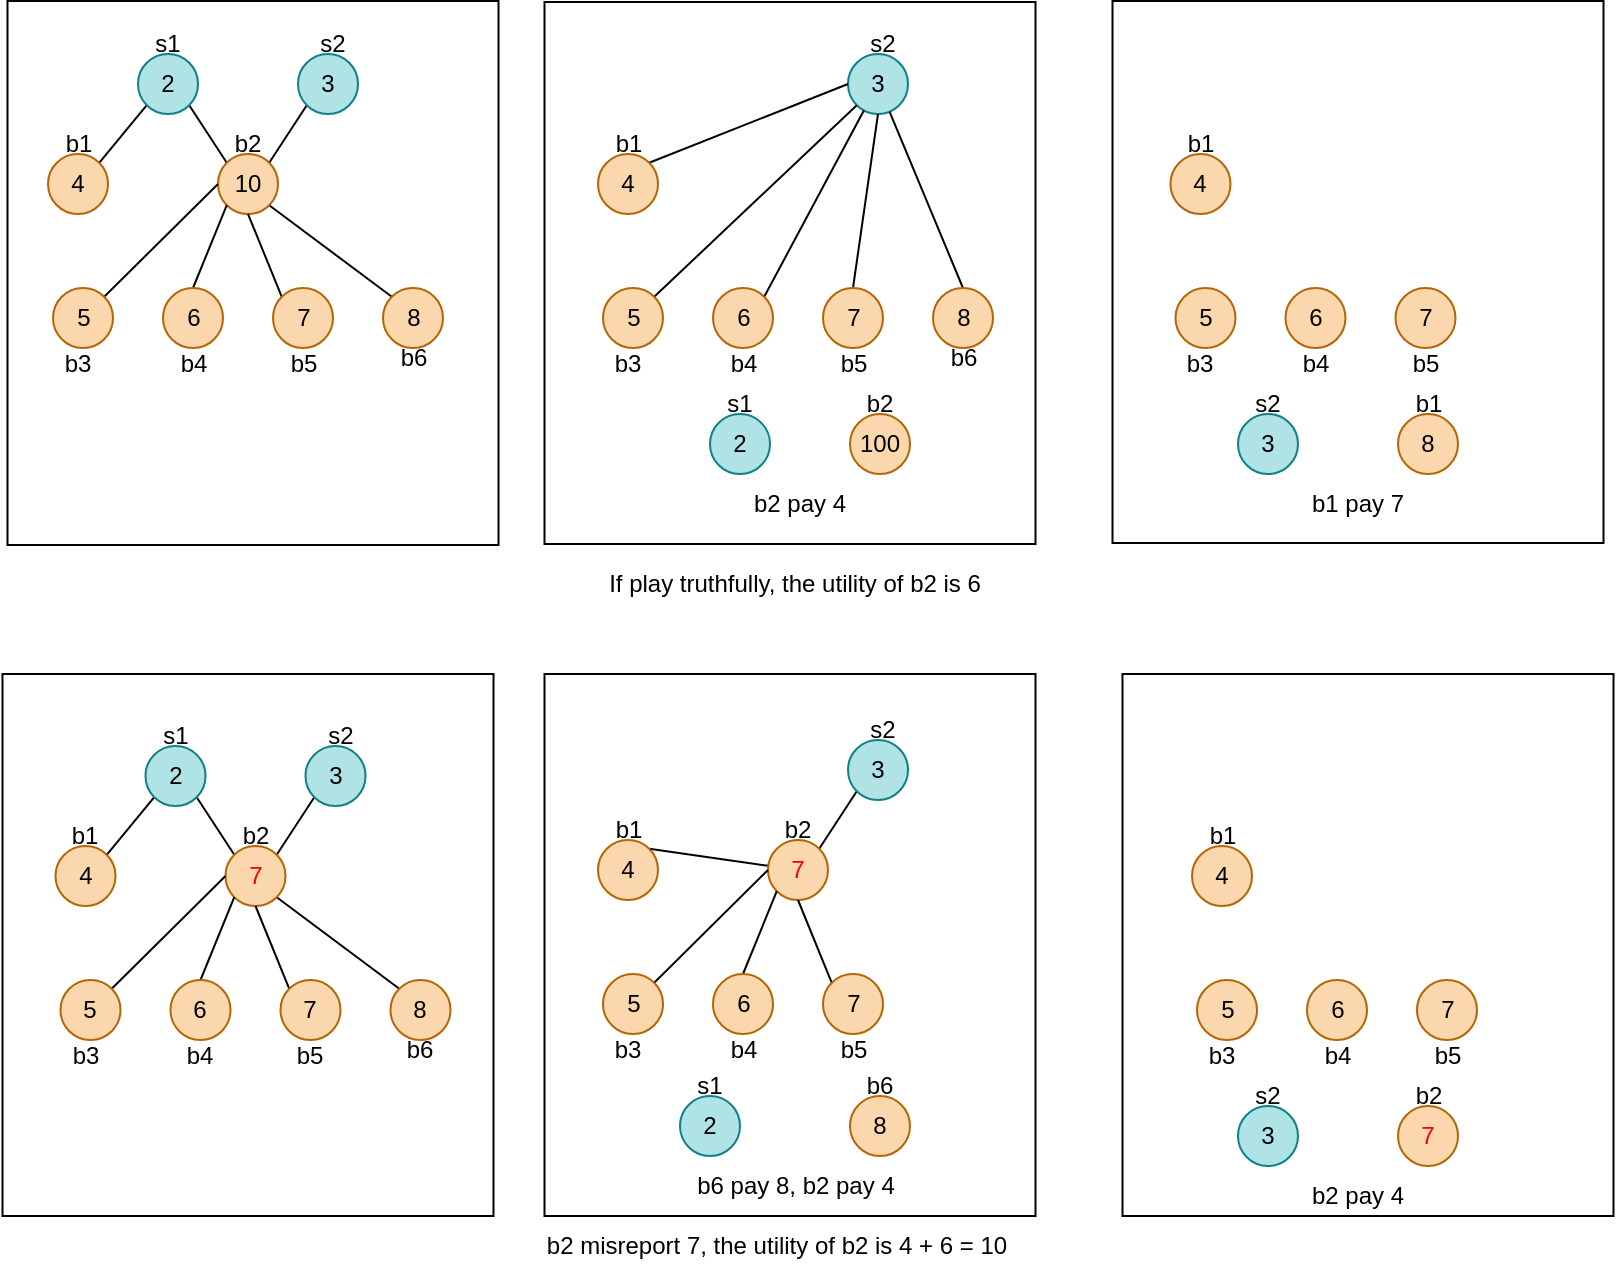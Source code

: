 <mxfile version="21.3.3" type="device">
  <diagram name="第 1 页" id="wvthFILTBOUqmScBSFpb">
    <mxGraphModel dx="1060" dy="656" grid="0" gridSize="10" guides="1" tooltips="1" connect="1" arrows="1" fold="1" page="1" pageScale="1" pageWidth="827" pageHeight="1169" math="0" shadow="0">
      <root>
        <mxCell id="0" />
        <mxCell id="1" parent="0" />
        <mxCell id="UP9Ip2jjHenDRTZqVHYI-155" value="" style="rounded=0;whiteSpace=wrap;html=1;fillColor=none;" vertex="1" parent="1">
          <mxGeometry x="282.25" y="350" width="245.5" height="271" as="geometry" />
        </mxCell>
        <mxCell id="UP9Ip2jjHenDRTZqVHYI-154" value="" style="rounded=0;whiteSpace=wrap;html=1;fillColor=none;" vertex="1" parent="1">
          <mxGeometry x="566.25" y="13.5" width="245.5" height="271" as="geometry" />
        </mxCell>
        <mxCell id="UP9Ip2jjHenDRTZqVHYI-153" value="" style="rounded=0;whiteSpace=wrap;html=1;fillColor=none;" vertex="1" parent="1">
          <mxGeometry x="282.25" y="14" width="245.5" height="271" as="geometry" />
        </mxCell>
        <mxCell id="UP9Ip2jjHenDRTZqVHYI-152" value="" style="rounded=0;whiteSpace=wrap;html=1;fillColor=none;" vertex="1" parent="1">
          <mxGeometry x="13.75" y="13.5" width="245.5" height="272" as="geometry" />
        </mxCell>
        <mxCell id="UP9Ip2jjHenDRTZqVHYI-157" value="" style="rounded=0;whiteSpace=wrap;html=1;fillColor=none;" vertex="1" parent="1">
          <mxGeometry x="571.25" y="350" width="245.5" height="271" as="geometry" />
        </mxCell>
        <mxCell id="UP9Ip2jjHenDRTZqVHYI-20" style="edgeStyle=none;rounded=0;orthogonalLoop=1;jettySize=auto;html=1;exitX=1;exitY=1;exitDx=0;exitDy=0;entryX=0;entryY=0;entryDx=0;entryDy=0;endArrow=none;endFill=0;" edge="1" parent="1" source="UP9Ip2jjHenDRTZqVHYI-1" target="UP9Ip2jjHenDRTZqVHYI-5">
          <mxGeometry relative="1" as="geometry" />
        </mxCell>
        <mxCell id="UP9Ip2jjHenDRTZqVHYI-21" style="edgeStyle=none;rounded=0;orthogonalLoop=1;jettySize=auto;html=1;exitX=0;exitY=1;exitDx=0;exitDy=0;entryX=1;entryY=0;entryDx=0;entryDy=0;endArrow=none;endFill=0;" edge="1" parent="1" source="UP9Ip2jjHenDRTZqVHYI-1" target="UP9Ip2jjHenDRTZqVHYI-6">
          <mxGeometry relative="1" as="geometry" />
        </mxCell>
        <mxCell id="UP9Ip2jjHenDRTZqVHYI-1" value="2" style="ellipse;whiteSpace=wrap;html=1;aspect=fixed;fillColor=#b0e3e6;strokeColor=#0e8088;" vertex="1" parent="1">
          <mxGeometry x="79" y="40" width="30" height="30" as="geometry" />
        </mxCell>
        <mxCell id="UP9Ip2jjHenDRTZqVHYI-18" style="edgeStyle=none;rounded=0;orthogonalLoop=1;jettySize=auto;html=1;exitX=0;exitY=1;exitDx=0;exitDy=0;entryX=1;entryY=0;entryDx=0;entryDy=0;endArrow=none;endFill=0;" edge="1" parent="1" source="UP9Ip2jjHenDRTZqVHYI-2" target="UP9Ip2jjHenDRTZqVHYI-5">
          <mxGeometry relative="1" as="geometry" />
        </mxCell>
        <mxCell id="UP9Ip2jjHenDRTZqVHYI-2" value="3" style="ellipse;whiteSpace=wrap;html=1;aspect=fixed;fillColor=#b0e3e6;strokeColor=#0e8088;" vertex="1" parent="1">
          <mxGeometry x="159" y="40" width="30" height="30" as="geometry" />
        </mxCell>
        <mxCell id="UP9Ip2jjHenDRTZqVHYI-3" value="s1" style="text;html=1;strokeColor=none;fillColor=none;align=center;verticalAlign=middle;whiteSpace=wrap;rounded=0;" vertex="1" parent="1">
          <mxGeometry x="64" y="20" width="60" height="30" as="geometry" />
        </mxCell>
        <mxCell id="UP9Ip2jjHenDRTZqVHYI-4" value="s2" style="text;html=1;strokeColor=none;fillColor=none;align=center;verticalAlign=middle;whiteSpace=wrap;rounded=0;" vertex="1" parent="1">
          <mxGeometry x="153" y="27" width="47" height="16" as="geometry" />
        </mxCell>
        <mxCell id="UP9Ip2jjHenDRTZqVHYI-25" style="rounded=0;orthogonalLoop=1;jettySize=auto;html=1;exitX=1;exitY=1;exitDx=0;exitDy=0;entryX=0;entryY=0;entryDx=0;entryDy=0;endArrow=none;endFill=0;" edge="1" parent="1" source="UP9Ip2jjHenDRTZqVHYI-5" target="UP9Ip2jjHenDRTZqVHYI-22">
          <mxGeometry relative="1" as="geometry" />
        </mxCell>
        <mxCell id="UP9Ip2jjHenDRTZqVHYI-5" value="10" style="ellipse;whiteSpace=wrap;html=1;aspect=fixed;fillColor=#fad7ac;strokeColor=#b46504;" vertex="1" parent="1">
          <mxGeometry x="119" y="90" width="30" height="30" as="geometry" />
        </mxCell>
        <mxCell id="UP9Ip2jjHenDRTZqVHYI-6" value="4" style="ellipse;whiteSpace=wrap;html=1;aspect=fixed;fillColor=#fad7ac;strokeColor=#b46504;" vertex="1" parent="1">
          <mxGeometry x="34" y="90" width="30" height="30" as="geometry" />
        </mxCell>
        <mxCell id="UP9Ip2jjHenDRTZqVHYI-8" value="b1" style="text;html=1;strokeColor=none;fillColor=none;align=center;verticalAlign=middle;whiteSpace=wrap;rounded=0;" vertex="1" parent="1">
          <mxGeometry x="36.5" y="80" width="25" height="10" as="geometry" />
        </mxCell>
        <mxCell id="UP9Ip2jjHenDRTZqVHYI-9" value="b2" style="text;html=1;strokeColor=none;fillColor=none;align=center;verticalAlign=middle;whiteSpace=wrap;rounded=0;" vertex="1" parent="1">
          <mxGeometry x="119" y="80" width="30" height="10" as="geometry" />
        </mxCell>
        <mxCell id="UP9Ip2jjHenDRTZqVHYI-22" value="8" style="ellipse;whiteSpace=wrap;html=1;aspect=fixed;fillColor=#fad7ac;strokeColor=#b46504;" vertex="1" parent="1">
          <mxGeometry x="201.5" y="157" width="30" height="30" as="geometry" />
        </mxCell>
        <mxCell id="UP9Ip2jjHenDRTZqVHYI-23" value="b6" style="text;html=1;strokeColor=none;fillColor=none;align=center;verticalAlign=middle;whiteSpace=wrap;rounded=0;" vertex="1" parent="1">
          <mxGeometry x="206.5" y="187" width="20" height="10" as="geometry" />
        </mxCell>
        <mxCell id="UP9Ip2jjHenDRTZqVHYI-43" value="100" style="ellipse;whiteSpace=wrap;html=1;aspect=fixed;fillColor=#fad7ac;strokeColor=#b46504;" vertex="1" parent="1">
          <mxGeometry x="435" y="220" width="30" height="30" as="geometry" />
        </mxCell>
        <mxCell id="UP9Ip2jjHenDRTZqVHYI-44" value="b2" style="text;html=1;strokeColor=none;fillColor=none;align=center;verticalAlign=middle;whiteSpace=wrap;rounded=0;" vertex="1" parent="1">
          <mxGeometry x="435" y="210" width="30" height="10" as="geometry" />
        </mxCell>
        <mxCell id="UP9Ip2jjHenDRTZqVHYI-47" value="2" style="ellipse;whiteSpace=wrap;html=1;aspect=fixed;fillColor=#b0e3e6;strokeColor=#0e8088;" vertex="1" parent="1">
          <mxGeometry x="365" y="220" width="30" height="30" as="geometry" />
        </mxCell>
        <mxCell id="UP9Ip2jjHenDRTZqVHYI-48" value="s1" style="text;html=1;strokeColor=none;fillColor=none;align=center;verticalAlign=middle;whiteSpace=wrap;rounded=0;" vertex="1" parent="1">
          <mxGeometry x="350" y="200" width="60" height="30" as="geometry" />
        </mxCell>
        <mxCell id="UP9Ip2jjHenDRTZqVHYI-49" value="b2 pay 4" style="text;html=1;strokeColor=none;fillColor=none;align=center;verticalAlign=middle;whiteSpace=wrap;rounded=0;" vertex="1" parent="1">
          <mxGeometry x="380" y="250" width="60" height="30" as="geometry" />
        </mxCell>
        <mxCell id="UP9Ip2jjHenDRTZqVHYI-72" value="3" style="ellipse;whiteSpace=wrap;html=1;aspect=fixed;fillColor=#b0e3e6;strokeColor=#0e8088;" vertex="1" parent="1">
          <mxGeometry x="629" y="220" width="30" height="30" as="geometry" />
        </mxCell>
        <mxCell id="UP9Ip2jjHenDRTZqVHYI-73" value="s2" style="text;html=1;strokeColor=none;fillColor=none;align=center;verticalAlign=middle;whiteSpace=wrap;rounded=0;" vertex="1" parent="1">
          <mxGeometry x="614" y="200" width="60" height="30" as="geometry" />
        </mxCell>
        <mxCell id="UP9Ip2jjHenDRTZqVHYI-74" value="8" style="ellipse;whiteSpace=wrap;html=1;aspect=fixed;fillColor=#fad7ac;strokeColor=#b46504;" vertex="1" parent="1">
          <mxGeometry x="709" y="220" width="30" height="30" as="geometry" />
        </mxCell>
        <mxCell id="UP9Ip2jjHenDRTZqVHYI-75" value="b1" style="text;html=1;strokeColor=none;fillColor=none;align=center;verticalAlign=middle;whiteSpace=wrap;rounded=0;" vertex="1" parent="1">
          <mxGeometry x="711.5" y="210" width="25" height="10" as="geometry" />
        </mxCell>
        <mxCell id="UP9Ip2jjHenDRTZqVHYI-76" value="b1 pay 7" style="text;html=1;strokeColor=none;fillColor=none;align=center;verticalAlign=middle;whiteSpace=wrap;rounded=0;" vertex="1" parent="1">
          <mxGeometry x="659" y="250" width="60" height="30" as="geometry" />
        </mxCell>
        <mxCell id="UP9Ip2jjHenDRTZqVHYI-79" value="If play truthfully, the utility of b2 is 6" style="text;html=1;strokeColor=none;fillColor=none;align=center;verticalAlign=middle;whiteSpace=wrap;rounded=0;" vertex="1" parent="1">
          <mxGeometry x="273" y="290" width="269" height="30" as="geometry" />
        </mxCell>
        <mxCell id="UP9Ip2jjHenDRTZqVHYI-120" value="3" style="ellipse;whiteSpace=wrap;html=1;aspect=fixed;fillColor=#b0e3e6;strokeColor=#0e8088;" vertex="1" parent="1">
          <mxGeometry x="629" y="566" width="30" height="30" as="geometry" />
        </mxCell>
        <mxCell id="UP9Ip2jjHenDRTZqVHYI-121" value="s2" style="text;html=1;strokeColor=none;fillColor=none;align=center;verticalAlign=middle;whiteSpace=wrap;rounded=0;" vertex="1" parent="1">
          <mxGeometry x="614" y="546" width="60" height="30" as="geometry" />
        </mxCell>
        <mxCell id="UP9Ip2jjHenDRTZqVHYI-122" value="&lt;font color=&quot;#ff0000&quot;&gt;7&lt;/font&gt;" style="ellipse;whiteSpace=wrap;html=1;aspect=fixed;fillColor=#fad7ac;strokeColor=#b46504;" vertex="1" parent="1">
          <mxGeometry x="709" y="566" width="30" height="30" as="geometry" />
        </mxCell>
        <mxCell id="UP9Ip2jjHenDRTZqVHYI-123" value="b2" style="text;html=1;strokeColor=none;fillColor=none;align=center;verticalAlign=middle;whiteSpace=wrap;rounded=0;" vertex="1" parent="1">
          <mxGeometry x="711.5" y="556" width="25" height="10" as="geometry" />
        </mxCell>
        <mxCell id="UP9Ip2jjHenDRTZqVHYI-124" value="b2 pay 4" style="text;html=1;strokeColor=none;fillColor=none;align=center;verticalAlign=middle;whiteSpace=wrap;rounded=0;" vertex="1" parent="1">
          <mxGeometry x="659" y="596" width="60" height="30" as="geometry" />
        </mxCell>
        <mxCell id="UP9Ip2jjHenDRTZqVHYI-143" value="2" style="ellipse;whiteSpace=wrap;html=1;aspect=fixed;fillColor=#b0e3e6;strokeColor=#0e8088;" vertex="1" parent="1">
          <mxGeometry x="350" y="561" width="30" height="30" as="geometry" />
        </mxCell>
        <mxCell id="UP9Ip2jjHenDRTZqVHYI-144" value="s1" style="text;html=1;strokeColor=none;fillColor=none;align=center;verticalAlign=middle;whiteSpace=wrap;rounded=0;" vertex="1" parent="1">
          <mxGeometry x="335" y="541" width="60" height="30" as="geometry" />
        </mxCell>
        <mxCell id="UP9Ip2jjHenDRTZqVHYI-145" value="8" style="ellipse;whiteSpace=wrap;html=1;aspect=fixed;fillColor=#fad7ac;strokeColor=#b46504;" vertex="1" parent="1">
          <mxGeometry x="435" y="561" width="30" height="30" as="geometry" />
        </mxCell>
        <mxCell id="UP9Ip2jjHenDRTZqVHYI-146" value="b6" style="text;html=1;strokeColor=none;fillColor=none;align=center;verticalAlign=middle;whiteSpace=wrap;rounded=0;" vertex="1" parent="1">
          <mxGeometry x="435" y="551" width="30" height="10" as="geometry" />
        </mxCell>
        <mxCell id="UP9Ip2jjHenDRTZqVHYI-147" value="b6 pay 8, b2 pay 4" style="text;html=1;strokeColor=none;fillColor=none;align=center;verticalAlign=middle;whiteSpace=wrap;rounded=0;" vertex="1" parent="1">
          <mxGeometry x="341" y="591" width="134" height="30" as="geometry" />
        </mxCell>
        <mxCell id="UP9Ip2jjHenDRTZqVHYI-151" value="b2 misreport 7, the utility of b2 is 4 + 6 = 10" style="text;html=1;strokeColor=none;fillColor=none;align=center;verticalAlign=middle;whiteSpace=wrap;rounded=0;" vertex="1" parent="1">
          <mxGeometry x="264" y="621" width="269" height="30" as="geometry" />
        </mxCell>
        <mxCell id="UP9Ip2jjHenDRTZqVHYI-156" value="" style="rounded=0;whiteSpace=wrap;html=1;fillColor=none;" vertex="1" parent="1">
          <mxGeometry x="11.25" y="350" width="245.5" height="271" as="geometry" />
        </mxCell>
        <mxCell id="UP9Ip2jjHenDRTZqVHYI-167" style="edgeStyle=none;rounded=0;orthogonalLoop=1;jettySize=auto;html=1;exitX=0;exitY=0;exitDx=0;exitDy=0;entryX=0.5;entryY=1;entryDx=0;entryDy=0;endArrow=none;endFill=0;" edge="1" parent="1" source="UP9Ip2jjHenDRTZqVHYI-160" target="UP9Ip2jjHenDRTZqVHYI-5">
          <mxGeometry relative="1" as="geometry" />
        </mxCell>
        <mxCell id="UP9Ip2jjHenDRTZqVHYI-160" value="7" style="ellipse;whiteSpace=wrap;html=1;aspect=fixed;fillColor=#fad7ac;strokeColor=#b46504;" vertex="1" parent="1">
          <mxGeometry x="146.5" y="157" width="30" height="30" as="geometry" />
        </mxCell>
        <mxCell id="UP9Ip2jjHenDRTZqVHYI-168" style="edgeStyle=none;rounded=0;orthogonalLoop=1;jettySize=auto;html=1;exitX=0.5;exitY=0;exitDx=0;exitDy=0;entryX=0;entryY=1;entryDx=0;entryDy=0;endArrow=none;endFill=0;" edge="1" parent="1" source="UP9Ip2jjHenDRTZqVHYI-161" target="UP9Ip2jjHenDRTZqVHYI-5">
          <mxGeometry relative="1" as="geometry" />
        </mxCell>
        <mxCell id="UP9Ip2jjHenDRTZqVHYI-161" value="6" style="ellipse;whiteSpace=wrap;html=1;aspect=fixed;fillColor=#fad7ac;strokeColor=#b46504;" vertex="1" parent="1">
          <mxGeometry x="91.5" y="157" width="30" height="30" as="geometry" />
        </mxCell>
        <mxCell id="UP9Ip2jjHenDRTZqVHYI-170" style="edgeStyle=none;rounded=0;orthogonalLoop=1;jettySize=auto;html=1;exitX=1;exitY=0;exitDx=0;exitDy=0;entryX=0;entryY=0.5;entryDx=0;entryDy=0;endArrow=none;endFill=0;" edge="1" parent="1" source="UP9Ip2jjHenDRTZqVHYI-162" target="UP9Ip2jjHenDRTZqVHYI-5">
          <mxGeometry relative="1" as="geometry" />
        </mxCell>
        <mxCell id="UP9Ip2jjHenDRTZqVHYI-162" value="5" style="ellipse;whiteSpace=wrap;html=1;aspect=fixed;fillColor=#fad7ac;strokeColor=#b46504;" vertex="1" parent="1">
          <mxGeometry x="36.5" y="157" width="30" height="30" as="geometry" />
        </mxCell>
        <mxCell id="UP9Ip2jjHenDRTZqVHYI-163" value="b5" style="text;html=1;strokeColor=none;fillColor=none;align=center;verticalAlign=middle;whiteSpace=wrap;rounded=0;" vertex="1" parent="1">
          <mxGeometry x="151.5" y="190" width="20" height="10" as="geometry" />
        </mxCell>
        <mxCell id="UP9Ip2jjHenDRTZqVHYI-164" value="b4" style="text;html=1;strokeColor=none;fillColor=none;align=center;verticalAlign=middle;whiteSpace=wrap;rounded=0;" vertex="1" parent="1">
          <mxGeometry x="96.5" y="190" width="20" height="10" as="geometry" />
        </mxCell>
        <mxCell id="UP9Ip2jjHenDRTZqVHYI-165" value="b3" style="text;html=1;strokeColor=none;fillColor=none;align=center;verticalAlign=middle;whiteSpace=wrap;rounded=0;" vertex="1" parent="1">
          <mxGeometry x="39" y="190" width="20" height="10" as="geometry" />
        </mxCell>
        <mxCell id="UP9Ip2jjHenDRTZqVHYI-169" style="edgeStyle=none;rounded=0;orthogonalLoop=1;jettySize=auto;html=1;exitX=1;exitY=0;exitDx=0;exitDy=0;" edge="1" parent="1" source="UP9Ip2jjHenDRTZqVHYI-162" target="UP9Ip2jjHenDRTZqVHYI-162">
          <mxGeometry relative="1" as="geometry" />
        </mxCell>
        <mxCell id="UP9Ip2jjHenDRTZqVHYI-175" value="3" style="ellipse;whiteSpace=wrap;html=1;aspect=fixed;fillColor=#b0e3e6;strokeColor=#0e8088;" vertex="1" parent="1">
          <mxGeometry x="434" y="40" width="30" height="30" as="geometry" />
        </mxCell>
        <mxCell id="UP9Ip2jjHenDRTZqVHYI-177" value="s2" style="text;html=1;strokeColor=none;fillColor=none;align=center;verticalAlign=middle;whiteSpace=wrap;rounded=0;" vertex="1" parent="1">
          <mxGeometry x="428" y="27" width="47" height="16" as="geometry" />
        </mxCell>
        <mxCell id="UP9Ip2jjHenDRTZqVHYI-195" style="edgeStyle=none;rounded=0;orthogonalLoop=1;jettySize=auto;html=1;exitX=1;exitY=0;exitDx=0;exitDy=0;entryX=0;entryY=0.5;entryDx=0;entryDy=0;endArrow=none;endFill=0;" edge="1" parent="1" source="UP9Ip2jjHenDRTZqVHYI-180" target="UP9Ip2jjHenDRTZqVHYI-175">
          <mxGeometry relative="1" as="geometry" />
        </mxCell>
        <mxCell id="UP9Ip2jjHenDRTZqVHYI-180" value="4" style="ellipse;whiteSpace=wrap;html=1;aspect=fixed;fillColor=#fad7ac;strokeColor=#b46504;" vertex="1" parent="1">
          <mxGeometry x="309" y="90" width="30" height="30" as="geometry" />
        </mxCell>
        <mxCell id="UP9Ip2jjHenDRTZqVHYI-181" value="b1" style="text;html=1;strokeColor=none;fillColor=none;align=center;verticalAlign=middle;whiteSpace=wrap;rounded=0;" vertex="1" parent="1">
          <mxGeometry x="311.5" y="80" width="25" height="10" as="geometry" />
        </mxCell>
        <mxCell id="UP9Ip2jjHenDRTZqVHYI-199" style="edgeStyle=none;rounded=0;orthogonalLoop=1;jettySize=auto;html=1;exitX=0.5;exitY=0;exitDx=0;exitDy=0;endArrow=none;endFill=0;" edge="1" parent="1" source="UP9Ip2jjHenDRTZqVHYI-183" target="UP9Ip2jjHenDRTZqVHYI-175">
          <mxGeometry relative="1" as="geometry" />
        </mxCell>
        <mxCell id="UP9Ip2jjHenDRTZqVHYI-183" value="8" style="ellipse;whiteSpace=wrap;html=1;aspect=fixed;fillColor=#fad7ac;strokeColor=#b46504;" vertex="1" parent="1">
          <mxGeometry x="476.5" y="157" width="30" height="30" as="geometry" />
        </mxCell>
        <mxCell id="UP9Ip2jjHenDRTZqVHYI-184" value="b6" style="text;html=1;strokeColor=none;fillColor=none;align=center;verticalAlign=middle;whiteSpace=wrap;rounded=0;" vertex="1" parent="1">
          <mxGeometry x="481.5" y="187" width="20" height="10" as="geometry" />
        </mxCell>
        <mxCell id="UP9Ip2jjHenDRTZqVHYI-198" style="edgeStyle=none;rounded=0;orthogonalLoop=1;jettySize=auto;html=1;exitX=0.5;exitY=0;exitDx=0;exitDy=0;entryX=0.5;entryY=1;entryDx=0;entryDy=0;endArrow=none;endFill=0;" edge="1" parent="1" source="UP9Ip2jjHenDRTZqVHYI-186" target="UP9Ip2jjHenDRTZqVHYI-175">
          <mxGeometry relative="1" as="geometry" />
        </mxCell>
        <mxCell id="UP9Ip2jjHenDRTZqVHYI-186" value="7" style="ellipse;whiteSpace=wrap;html=1;aspect=fixed;fillColor=#fad7ac;strokeColor=#b46504;" vertex="1" parent="1">
          <mxGeometry x="421.5" y="157" width="30" height="30" as="geometry" />
        </mxCell>
        <mxCell id="UP9Ip2jjHenDRTZqVHYI-197" style="edgeStyle=none;rounded=0;orthogonalLoop=1;jettySize=auto;html=1;exitX=1;exitY=0;exitDx=0;exitDy=0;endArrow=none;endFill=0;" edge="1" parent="1" source="UP9Ip2jjHenDRTZqVHYI-188" target="UP9Ip2jjHenDRTZqVHYI-175">
          <mxGeometry relative="1" as="geometry" />
        </mxCell>
        <mxCell id="UP9Ip2jjHenDRTZqVHYI-188" value="6" style="ellipse;whiteSpace=wrap;html=1;aspect=fixed;fillColor=#fad7ac;strokeColor=#b46504;" vertex="1" parent="1">
          <mxGeometry x="366.5" y="157" width="30" height="30" as="geometry" />
        </mxCell>
        <mxCell id="UP9Ip2jjHenDRTZqVHYI-196" style="edgeStyle=none;rounded=0;orthogonalLoop=1;jettySize=auto;html=1;exitX=1;exitY=0;exitDx=0;exitDy=0;entryX=0;entryY=1;entryDx=0;entryDy=0;endArrow=none;endFill=0;" edge="1" parent="1" source="UP9Ip2jjHenDRTZqVHYI-190" target="UP9Ip2jjHenDRTZqVHYI-175">
          <mxGeometry relative="1" as="geometry" />
        </mxCell>
        <mxCell id="UP9Ip2jjHenDRTZqVHYI-190" value="5" style="ellipse;whiteSpace=wrap;html=1;aspect=fixed;fillColor=#fad7ac;strokeColor=#b46504;" vertex="1" parent="1">
          <mxGeometry x="311.5" y="157" width="30" height="30" as="geometry" />
        </mxCell>
        <mxCell id="UP9Ip2jjHenDRTZqVHYI-191" value="b5" style="text;html=1;strokeColor=none;fillColor=none;align=center;verticalAlign=middle;whiteSpace=wrap;rounded=0;" vertex="1" parent="1">
          <mxGeometry x="426.5" y="190" width="20" height="10" as="geometry" />
        </mxCell>
        <mxCell id="UP9Ip2jjHenDRTZqVHYI-192" value="b4" style="text;html=1;strokeColor=none;fillColor=none;align=center;verticalAlign=middle;whiteSpace=wrap;rounded=0;" vertex="1" parent="1">
          <mxGeometry x="371.5" y="190" width="20" height="10" as="geometry" />
        </mxCell>
        <mxCell id="UP9Ip2jjHenDRTZqVHYI-193" value="b3" style="text;html=1;strokeColor=none;fillColor=none;align=center;verticalAlign=middle;whiteSpace=wrap;rounded=0;" vertex="1" parent="1">
          <mxGeometry x="314" y="190" width="20" height="10" as="geometry" />
        </mxCell>
        <mxCell id="UP9Ip2jjHenDRTZqVHYI-194" style="edgeStyle=none;rounded=0;orthogonalLoop=1;jettySize=auto;html=1;exitX=1;exitY=0;exitDx=0;exitDy=0;" edge="1" parent="1" source="UP9Ip2jjHenDRTZqVHYI-190" target="UP9Ip2jjHenDRTZqVHYI-190">
          <mxGeometry relative="1" as="geometry" />
        </mxCell>
        <mxCell id="UP9Ip2jjHenDRTZqVHYI-207" value="4" style="ellipse;whiteSpace=wrap;html=1;aspect=fixed;fillColor=#fad7ac;strokeColor=#b46504;" vertex="1" parent="1">
          <mxGeometry x="595.25" y="90" width="30" height="30" as="geometry" />
        </mxCell>
        <mxCell id="UP9Ip2jjHenDRTZqVHYI-208" value="b1" style="text;html=1;strokeColor=none;fillColor=none;align=center;verticalAlign=middle;whiteSpace=wrap;rounded=0;" vertex="1" parent="1">
          <mxGeometry x="597.75" y="80" width="25" height="10" as="geometry" />
        </mxCell>
        <mxCell id="UP9Ip2jjHenDRTZqVHYI-213" value="7" style="ellipse;whiteSpace=wrap;html=1;aspect=fixed;fillColor=#fad7ac;strokeColor=#b46504;" vertex="1" parent="1">
          <mxGeometry x="707.75" y="157" width="30" height="30" as="geometry" />
        </mxCell>
        <mxCell id="UP9Ip2jjHenDRTZqVHYI-215" value="6" style="ellipse;whiteSpace=wrap;html=1;aspect=fixed;fillColor=#fad7ac;strokeColor=#b46504;" vertex="1" parent="1">
          <mxGeometry x="652.75" y="157" width="30" height="30" as="geometry" />
        </mxCell>
        <mxCell id="UP9Ip2jjHenDRTZqVHYI-217" value="5" style="ellipse;whiteSpace=wrap;html=1;aspect=fixed;fillColor=#fad7ac;strokeColor=#b46504;" vertex="1" parent="1">
          <mxGeometry x="597.75" y="157" width="30" height="30" as="geometry" />
        </mxCell>
        <mxCell id="UP9Ip2jjHenDRTZqVHYI-218" value="b5" style="text;html=1;strokeColor=none;fillColor=none;align=center;verticalAlign=middle;whiteSpace=wrap;rounded=0;" vertex="1" parent="1">
          <mxGeometry x="712.75" y="190" width="20" height="10" as="geometry" />
        </mxCell>
        <mxCell id="UP9Ip2jjHenDRTZqVHYI-219" value="b4" style="text;html=1;strokeColor=none;fillColor=none;align=center;verticalAlign=middle;whiteSpace=wrap;rounded=0;" vertex="1" parent="1">
          <mxGeometry x="657.75" y="190" width="20" height="10" as="geometry" />
        </mxCell>
        <mxCell id="UP9Ip2jjHenDRTZqVHYI-220" value="b3" style="text;html=1;strokeColor=none;fillColor=none;align=center;verticalAlign=middle;whiteSpace=wrap;rounded=0;" vertex="1" parent="1">
          <mxGeometry x="600.25" y="190" width="20" height="10" as="geometry" />
        </mxCell>
        <mxCell id="UP9Ip2jjHenDRTZqVHYI-221" style="edgeStyle=none;rounded=0;orthogonalLoop=1;jettySize=auto;html=1;exitX=1;exitY=0;exitDx=0;exitDy=0;" edge="1" parent="1" source="UP9Ip2jjHenDRTZqVHYI-217" target="UP9Ip2jjHenDRTZqVHYI-217">
          <mxGeometry relative="1" as="geometry" />
        </mxCell>
        <mxCell id="UP9Ip2jjHenDRTZqVHYI-240" style="edgeStyle=none;rounded=0;orthogonalLoop=1;jettySize=auto;html=1;exitX=1;exitY=1;exitDx=0;exitDy=0;entryX=0;entryY=0;entryDx=0;entryDy=0;endArrow=none;endFill=0;" edge="1" parent="1" source="UP9Ip2jjHenDRTZqVHYI-242" target="UP9Ip2jjHenDRTZqVHYI-248">
          <mxGeometry relative="1" as="geometry" />
        </mxCell>
        <mxCell id="UP9Ip2jjHenDRTZqVHYI-241" style="edgeStyle=none;rounded=0;orthogonalLoop=1;jettySize=auto;html=1;exitX=0;exitY=1;exitDx=0;exitDy=0;entryX=1;entryY=0;entryDx=0;entryDy=0;endArrow=none;endFill=0;" edge="1" parent="1" source="UP9Ip2jjHenDRTZqVHYI-242" target="UP9Ip2jjHenDRTZqVHYI-249">
          <mxGeometry relative="1" as="geometry" />
        </mxCell>
        <mxCell id="UP9Ip2jjHenDRTZqVHYI-242" value="2" style="ellipse;whiteSpace=wrap;html=1;aspect=fixed;fillColor=#b0e3e6;strokeColor=#0e8088;" vertex="1" parent="1">
          <mxGeometry x="82.75" y="386" width="30" height="30" as="geometry" />
        </mxCell>
        <mxCell id="UP9Ip2jjHenDRTZqVHYI-243" style="edgeStyle=none;rounded=0;orthogonalLoop=1;jettySize=auto;html=1;exitX=0;exitY=1;exitDx=0;exitDy=0;entryX=1;entryY=0;entryDx=0;entryDy=0;endArrow=none;endFill=0;" edge="1" parent="1" source="UP9Ip2jjHenDRTZqVHYI-244" target="UP9Ip2jjHenDRTZqVHYI-248">
          <mxGeometry relative="1" as="geometry" />
        </mxCell>
        <mxCell id="UP9Ip2jjHenDRTZqVHYI-244" value="3" style="ellipse;whiteSpace=wrap;html=1;aspect=fixed;fillColor=#b0e3e6;strokeColor=#0e8088;" vertex="1" parent="1">
          <mxGeometry x="162.75" y="386" width="30" height="30" as="geometry" />
        </mxCell>
        <mxCell id="UP9Ip2jjHenDRTZqVHYI-245" value="s1" style="text;html=1;strokeColor=none;fillColor=none;align=center;verticalAlign=middle;whiteSpace=wrap;rounded=0;" vertex="1" parent="1">
          <mxGeometry x="67.75" y="366" width="60" height="30" as="geometry" />
        </mxCell>
        <mxCell id="UP9Ip2jjHenDRTZqVHYI-246" value="s2" style="text;html=1;strokeColor=none;fillColor=none;align=center;verticalAlign=middle;whiteSpace=wrap;rounded=0;" vertex="1" parent="1">
          <mxGeometry x="156.75" y="373" width="47" height="16" as="geometry" />
        </mxCell>
        <mxCell id="UP9Ip2jjHenDRTZqVHYI-247" style="rounded=0;orthogonalLoop=1;jettySize=auto;html=1;exitX=1;exitY=1;exitDx=0;exitDy=0;entryX=0;entryY=0;entryDx=0;entryDy=0;endArrow=none;endFill=0;" edge="1" parent="1" source="UP9Ip2jjHenDRTZqVHYI-248" target="UP9Ip2jjHenDRTZqVHYI-252">
          <mxGeometry relative="1" as="geometry" />
        </mxCell>
        <mxCell id="UP9Ip2jjHenDRTZqVHYI-248" value="&lt;font color=&quot;#ff0000&quot;&gt;7&lt;/font&gt;" style="ellipse;whiteSpace=wrap;html=1;aspect=fixed;fillColor=#fad7ac;strokeColor=#b46504;" vertex="1" parent="1">
          <mxGeometry x="122.75" y="436" width="30" height="30" as="geometry" />
        </mxCell>
        <mxCell id="UP9Ip2jjHenDRTZqVHYI-249" value="4" style="ellipse;whiteSpace=wrap;html=1;aspect=fixed;fillColor=#fad7ac;strokeColor=#b46504;" vertex="1" parent="1">
          <mxGeometry x="37.75" y="436" width="30" height="30" as="geometry" />
        </mxCell>
        <mxCell id="UP9Ip2jjHenDRTZqVHYI-250" value="b1" style="text;html=1;strokeColor=none;fillColor=none;align=center;verticalAlign=middle;whiteSpace=wrap;rounded=0;" vertex="1" parent="1">
          <mxGeometry x="40.25" y="426" width="25" height="10" as="geometry" />
        </mxCell>
        <mxCell id="UP9Ip2jjHenDRTZqVHYI-251" value="b2" style="text;html=1;strokeColor=none;fillColor=none;align=center;verticalAlign=middle;whiteSpace=wrap;rounded=0;" vertex="1" parent="1">
          <mxGeometry x="122.75" y="426" width="30" height="10" as="geometry" />
        </mxCell>
        <mxCell id="UP9Ip2jjHenDRTZqVHYI-252" value="8" style="ellipse;whiteSpace=wrap;html=1;aspect=fixed;fillColor=#fad7ac;strokeColor=#b46504;" vertex="1" parent="1">
          <mxGeometry x="205.25" y="503" width="30" height="30" as="geometry" />
        </mxCell>
        <mxCell id="UP9Ip2jjHenDRTZqVHYI-253" value="b6" style="text;html=1;strokeColor=none;fillColor=none;align=center;verticalAlign=middle;whiteSpace=wrap;rounded=0;" vertex="1" parent="1">
          <mxGeometry x="210.25" y="533" width="20" height="10" as="geometry" />
        </mxCell>
        <mxCell id="UP9Ip2jjHenDRTZqVHYI-254" style="edgeStyle=none;rounded=0;orthogonalLoop=1;jettySize=auto;html=1;exitX=0;exitY=0;exitDx=0;exitDy=0;entryX=0.5;entryY=1;entryDx=0;entryDy=0;endArrow=none;endFill=0;" edge="1" parent="1" source="UP9Ip2jjHenDRTZqVHYI-255" target="UP9Ip2jjHenDRTZqVHYI-248">
          <mxGeometry relative="1" as="geometry" />
        </mxCell>
        <mxCell id="UP9Ip2jjHenDRTZqVHYI-255" value="7" style="ellipse;whiteSpace=wrap;html=1;aspect=fixed;fillColor=#fad7ac;strokeColor=#b46504;" vertex="1" parent="1">
          <mxGeometry x="150.25" y="503" width="30" height="30" as="geometry" />
        </mxCell>
        <mxCell id="UP9Ip2jjHenDRTZqVHYI-256" style="edgeStyle=none;rounded=0;orthogonalLoop=1;jettySize=auto;html=1;exitX=0.5;exitY=0;exitDx=0;exitDy=0;entryX=0;entryY=1;entryDx=0;entryDy=0;endArrow=none;endFill=0;" edge="1" parent="1" source="UP9Ip2jjHenDRTZqVHYI-257" target="UP9Ip2jjHenDRTZqVHYI-248">
          <mxGeometry relative="1" as="geometry" />
        </mxCell>
        <mxCell id="UP9Ip2jjHenDRTZqVHYI-257" value="6" style="ellipse;whiteSpace=wrap;html=1;aspect=fixed;fillColor=#fad7ac;strokeColor=#b46504;" vertex="1" parent="1">
          <mxGeometry x="95.25" y="503" width="30" height="30" as="geometry" />
        </mxCell>
        <mxCell id="UP9Ip2jjHenDRTZqVHYI-258" style="edgeStyle=none;rounded=0;orthogonalLoop=1;jettySize=auto;html=1;exitX=1;exitY=0;exitDx=0;exitDy=0;entryX=0;entryY=0.5;entryDx=0;entryDy=0;endArrow=none;endFill=0;" edge="1" parent="1" source="UP9Ip2jjHenDRTZqVHYI-259" target="UP9Ip2jjHenDRTZqVHYI-248">
          <mxGeometry relative="1" as="geometry" />
        </mxCell>
        <mxCell id="UP9Ip2jjHenDRTZqVHYI-259" value="5" style="ellipse;whiteSpace=wrap;html=1;aspect=fixed;fillColor=#fad7ac;strokeColor=#b46504;" vertex="1" parent="1">
          <mxGeometry x="40.25" y="503" width="30" height="30" as="geometry" />
        </mxCell>
        <mxCell id="UP9Ip2jjHenDRTZqVHYI-260" value="b5" style="text;html=1;strokeColor=none;fillColor=none;align=center;verticalAlign=middle;whiteSpace=wrap;rounded=0;" vertex="1" parent="1">
          <mxGeometry x="155.25" y="536" width="20" height="10" as="geometry" />
        </mxCell>
        <mxCell id="UP9Ip2jjHenDRTZqVHYI-261" value="b4" style="text;html=1;strokeColor=none;fillColor=none;align=center;verticalAlign=middle;whiteSpace=wrap;rounded=0;" vertex="1" parent="1">
          <mxGeometry x="100.25" y="536" width="20" height="10" as="geometry" />
        </mxCell>
        <mxCell id="UP9Ip2jjHenDRTZqVHYI-262" value="b3" style="text;html=1;strokeColor=none;fillColor=none;align=center;verticalAlign=middle;whiteSpace=wrap;rounded=0;" vertex="1" parent="1">
          <mxGeometry x="42.75" y="536" width="20" height="10" as="geometry" />
        </mxCell>
        <mxCell id="UP9Ip2jjHenDRTZqVHYI-263" style="edgeStyle=none;rounded=0;orthogonalLoop=1;jettySize=auto;html=1;exitX=1;exitY=0;exitDx=0;exitDy=0;" edge="1" parent="1" source="UP9Ip2jjHenDRTZqVHYI-259" target="UP9Ip2jjHenDRTZqVHYI-259">
          <mxGeometry relative="1" as="geometry" />
        </mxCell>
        <mxCell id="UP9Ip2jjHenDRTZqVHYI-265" style="edgeStyle=none;rounded=0;orthogonalLoop=1;jettySize=auto;html=1;entryX=1;entryY=0;entryDx=0;entryDy=0;endArrow=none;endFill=0;" edge="1" parent="1" source="UP9Ip2jjHenDRTZqVHYI-272" target="UP9Ip2jjHenDRTZqVHYI-273">
          <mxGeometry relative="1" as="geometry">
            <mxPoint x="358.393" y="408.607" as="sourcePoint" />
          </mxGeometry>
        </mxCell>
        <mxCell id="UP9Ip2jjHenDRTZqVHYI-267" style="edgeStyle=none;rounded=0;orthogonalLoop=1;jettySize=auto;html=1;exitX=0;exitY=1;exitDx=0;exitDy=0;entryX=1;entryY=0;entryDx=0;entryDy=0;endArrow=none;endFill=0;" edge="1" parent="1" source="UP9Ip2jjHenDRTZqVHYI-268" target="UP9Ip2jjHenDRTZqVHYI-272">
          <mxGeometry relative="1" as="geometry" />
        </mxCell>
        <mxCell id="UP9Ip2jjHenDRTZqVHYI-268" value="3" style="ellipse;whiteSpace=wrap;html=1;aspect=fixed;fillColor=#b0e3e6;strokeColor=#0e8088;" vertex="1" parent="1">
          <mxGeometry x="434" y="383" width="30" height="30" as="geometry" />
        </mxCell>
        <mxCell id="UP9Ip2jjHenDRTZqVHYI-270" value="s2" style="text;html=1;strokeColor=none;fillColor=none;align=center;verticalAlign=middle;whiteSpace=wrap;rounded=0;" vertex="1" parent="1">
          <mxGeometry x="428" y="370" width="47" height="16" as="geometry" />
        </mxCell>
        <mxCell id="UP9Ip2jjHenDRTZqVHYI-272" value="&lt;font color=&quot;#ff0000&quot;&gt;7&lt;/font&gt;" style="ellipse;whiteSpace=wrap;html=1;aspect=fixed;fillColor=#fad7ac;strokeColor=#b46504;" vertex="1" parent="1">
          <mxGeometry x="394" y="433" width="30" height="30" as="geometry" />
        </mxCell>
        <mxCell id="UP9Ip2jjHenDRTZqVHYI-273" value="4" style="ellipse;whiteSpace=wrap;html=1;aspect=fixed;fillColor=#fad7ac;strokeColor=#b46504;" vertex="1" parent="1">
          <mxGeometry x="309" y="433" width="30" height="30" as="geometry" />
        </mxCell>
        <mxCell id="UP9Ip2jjHenDRTZqVHYI-274" value="b1" style="text;html=1;strokeColor=none;fillColor=none;align=center;verticalAlign=middle;whiteSpace=wrap;rounded=0;" vertex="1" parent="1">
          <mxGeometry x="311.5" y="423" width="25" height="10" as="geometry" />
        </mxCell>
        <mxCell id="UP9Ip2jjHenDRTZqVHYI-275" value="b2" style="text;html=1;strokeColor=none;fillColor=none;align=center;verticalAlign=middle;whiteSpace=wrap;rounded=0;" vertex="1" parent="1">
          <mxGeometry x="394" y="423" width="30" height="10" as="geometry" />
        </mxCell>
        <mxCell id="UP9Ip2jjHenDRTZqVHYI-278" style="edgeStyle=none;rounded=0;orthogonalLoop=1;jettySize=auto;html=1;exitX=0;exitY=0;exitDx=0;exitDy=0;entryX=0.5;entryY=1;entryDx=0;entryDy=0;endArrow=none;endFill=0;" edge="1" parent="1" source="UP9Ip2jjHenDRTZqVHYI-279" target="UP9Ip2jjHenDRTZqVHYI-272">
          <mxGeometry relative="1" as="geometry" />
        </mxCell>
        <mxCell id="UP9Ip2jjHenDRTZqVHYI-279" value="7" style="ellipse;whiteSpace=wrap;html=1;aspect=fixed;fillColor=#fad7ac;strokeColor=#b46504;" vertex="1" parent="1">
          <mxGeometry x="421.5" y="500" width="30" height="30" as="geometry" />
        </mxCell>
        <mxCell id="UP9Ip2jjHenDRTZqVHYI-280" style="edgeStyle=none;rounded=0;orthogonalLoop=1;jettySize=auto;html=1;exitX=0.5;exitY=0;exitDx=0;exitDy=0;entryX=0;entryY=1;entryDx=0;entryDy=0;endArrow=none;endFill=0;" edge="1" parent="1" source="UP9Ip2jjHenDRTZqVHYI-281" target="UP9Ip2jjHenDRTZqVHYI-272">
          <mxGeometry relative="1" as="geometry" />
        </mxCell>
        <mxCell id="UP9Ip2jjHenDRTZqVHYI-281" value="6" style="ellipse;whiteSpace=wrap;html=1;aspect=fixed;fillColor=#fad7ac;strokeColor=#b46504;" vertex="1" parent="1">
          <mxGeometry x="366.5" y="500" width="30" height="30" as="geometry" />
        </mxCell>
        <mxCell id="UP9Ip2jjHenDRTZqVHYI-282" style="edgeStyle=none;rounded=0;orthogonalLoop=1;jettySize=auto;html=1;exitX=1;exitY=0;exitDx=0;exitDy=0;entryX=0;entryY=0.5;entryDx=0;entryDy=0;endArrow=none;endFill=0;" edge="1" parent="1" source="UP9Ip2jjHenDRTZqVHYI-283" target="UP9Ip2jjHenDRTZqVHYI-272">
          <mxGeometry relative="1" as="geometry" />
        </mxCell>
        <mxCell id="UP9Ip2jjHenDRTZqVHYI-283" value="5" style="ellipse;whiteSpace=wrap;html=1;aspect=fixed;fillColor=#fad7ac;strokeColor=#b46504;" vertex="1" parent="1">
          <mxGeometry x="311.5" y="500" width="30" height="30" as="geometry" />
        </mxCell>
        <mxCell id="UP9Ip2jjHenDRTZqVHYI-284" value="b5" style="text;html=1;strokeColor=none;fillColor=none;align=center;verticalAlign=middle;whiteSpace=wrap;rounded=0;" vertex="1" parent="1">
          <mxGeometry x="426.5" y="533" width="20" height="10" as="geometry" />
        </mxCell>
        <mxCell id="UP9Ip2jjHenDRTZqVHYI-285" value="b4" style="text;html=1;strokeColor=none;fillColor=none;align=center;verticalAlign=middle;whiteSpace=wrap;rounded=0;" vertex="1" parent="1">
          <mxGeometry x="371.5" y="533" width="20" height="10" as="geometry" />
        </mxCell>
        <mxCell id="UP9Ip2jjHenDRTZqVHYI-286" value="b3" style="text;html=1;strokeColor=none;fillColor=none;align=center;verticalAlign=middle;whiteSpace=wrap;rounded=0;" vertex="1" parent="1">
          <mxGeometry x="314" y="533" width="20" height="10" as="geometry" />
        </mxCell>
        <mxCell id="UP9Ip2jjHenDRTZqVHYI-287" style="edgeStyle=none;rounded=0;orthogonalLoop=1;jettySize=auto;html=1;exitX=1;exitY=0;exitDx=0;exitDy=0;" edge="1" parent="1" source="UP9Ip2jjHenDRTZqVHYI-283" target="UP9Ip2jjHenDRTZqVHYI-283">
          <mxGeometry relative="1" as="geometry" />
        </mxCell>
        <mxCell id="UP9Ip2jjHenDRTZqVHYI-312" value="4" style="ellipse;whiteSpace=wrap;html=1;aspect=fixed;fillColor=#fad7ac;strokeColor=#b46504;" vertex="1" parent="1">
          <mxGeometry x="606" y="436" width="30" height="30" as="geometry" />
        </mxCell>
        <mxCell id="UP9Ip2jjHenDRTZqVHYI-313" value="b1" style="text;html=1;strokeColor=none;fillColor=none;align=center;verticalAlign=middle;whiteSpace=wrap;rounded=0;" vertex="1" parent="1">
          <mxGeometry x="608.5" y="426" width="25" height="10" as="geometry" />
        </mxCell>
        <mxCell id="UP9Ip2jjHenDRTZqVHYI-316" value="7" style="ellipse;whiteSpace=wrap;html=1;aspect=fixed;fillColor=#fad7ac;strokeColor=#b46504;" vertex="1" parent="1">
          <mxGeometry x="718.5" y="503" width="30" height="30" as="geometry" />
        </mxCell>
        <mxCell id="UP9Ip2jjHenDRTZqVHYI-318" value="6" style="ellipse;whiteSpace=wrap;html=1;aspect=fixed;fillColor=#fad7ac;strokeColor=#b46504;" vertex="1" parent="1">
          <mxGeometry x="663.5" y="503" width="30" height="30" as="geometry" />
        </mxCell>
        <mxCell id="UP9Ip2jjHenDRTZqVHYI-320" value="5" style="ellipse;whiteSpace=wrap;html=1;aspect=fixed;fillColor=#fad7ac;strokeColor=#b46504;" vertex="1" parent="1">
          <mxGeometry x="608.5" y="503" width="30" height="30" as="geometry" />
        </mxCell>
        <mxCell id="UP9Ip2jjHenDRTZqVHYI-321" value="b5" style="text;html=1;strokeColor=none;fillColor=none;align=center;verticalAlign=middle;whiteSpace=wrap;rounded=0;" vertex="1" parent="1">
          <mxGeometry x="723.5" y="536" width="20" height="10" as="geometry" />
        </mxCell>
        <mxCell id="UP9Ip2jjHenDRTZqVHYI-322" value="b4" style="text;html=1;strokeColor=none;fillColor=none;align=center;verticalAlign=middle;whiteSpace=wrap;rounded=0;" vertex="1" parent="1">
          <mxGeometry x="668.5" y="536" width="20" height="10" as="geometry" />
        </mxCell>
        <mxCell id="UP9Ip2jjHenDRTZqVHYI-323" value="b3" style="text;html=1;strokeColor=none;fillColor=none;align=center;verticalAlign=middle;whiteSpace=wrap;rounded=0;" vertex="1" parent="1">
          <mxGeometry x="611" y="536" width="20" height="10" as="geometry" />
        </mxCell>
        <mxCell id="UP9Ip2jjHenDRTZqVHYI-324" style="edgeStyle=none;rounded=0;orthogonalLoop=1;jettySize=auto;html=1;exitX=1;exitY=0;exitDx=0;exitDy=0;" edge="1" parent="1" source="UP9Ip2jjHenDRTZqVHYI-320" target="UP9Ip2jjHenDRTZqVHYI-320">
          <mxGeometry relative="1" as="geometry" />
        </mxCell>
      </root>
    </mxGraphModel>
  </diagram>
</mxfile>
